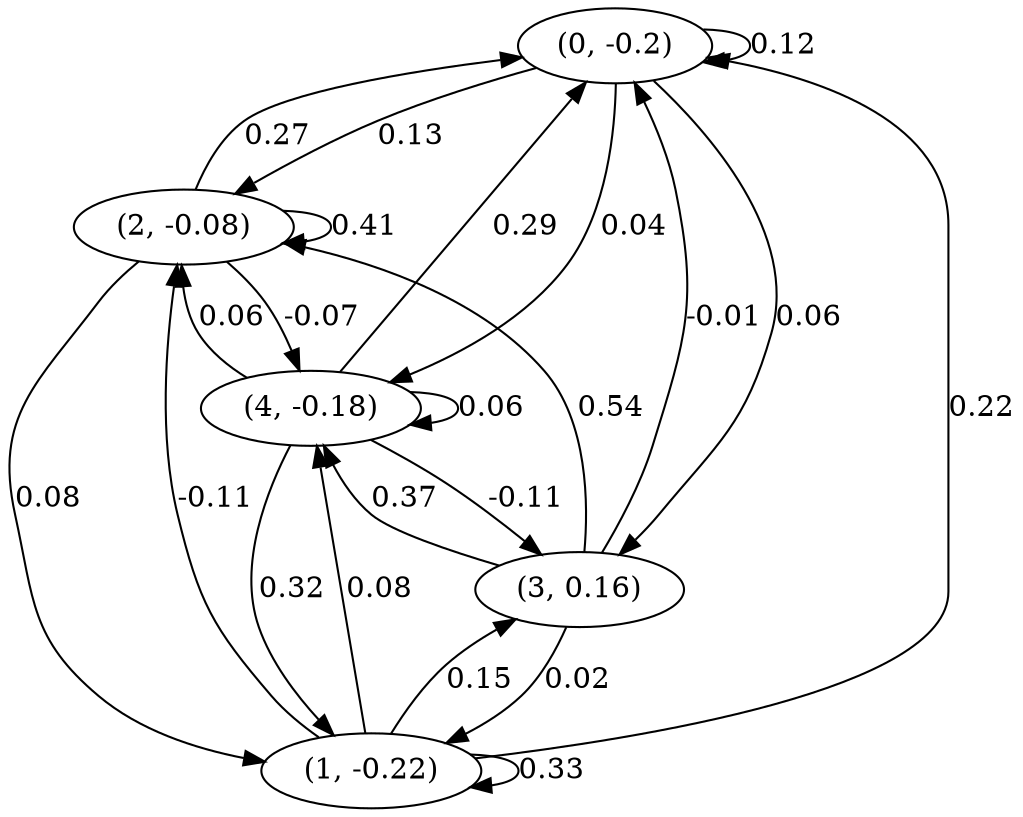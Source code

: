digraph {
    0 [ label = "(0, -0.2)" ]
    1 [ label = "(1, -0.22)" ]
    2 [ label = "(2, -0.08)" ]
    3 [ label = "(3, 0.16)" ]
    4 [ label = "(4, -0.18)" ]
    0 -> 0 [ label = "0.12" ]
    1 -> 1 [ label = "0.33" ]
    2 -> 2 [ label = "0.41" ]
    4 -> 4 [ label = "0.06" ]
    1 -> 0 [ label = "0.22" ]
    2 -> 0 [ label = "0.27" ]
    3 -> 0 [ label = "-0.01" ]
    4 -> 0 [ label = "0.29" ]
    2 -> 1 [ label = "0.08" ]
    3 -> 1 [ label = "0.02" ]
    4 -> 1 [ label = "0.32" ]
    0 -> 2 [ label = "0.13" ]
    1 -> 2 [ label = "-0.11" ]
    3 -> 2 [ label = "0.54" ]
    4 -> 2 [ label = "0.06" ]
    0 -> 3 [ label = "0.06" ]
    1 -> 3 [ label = "0.15" ]
    4 -> 3 [ label = "-0.11" ]
    0 -> 4 [ label = "0.04" ]
    1 -> 4 [ label = "0.08" ]
    2 -> 4 [ label = "-0.07" ]
    3 -> 4 [ label = "0.37" ]
}

